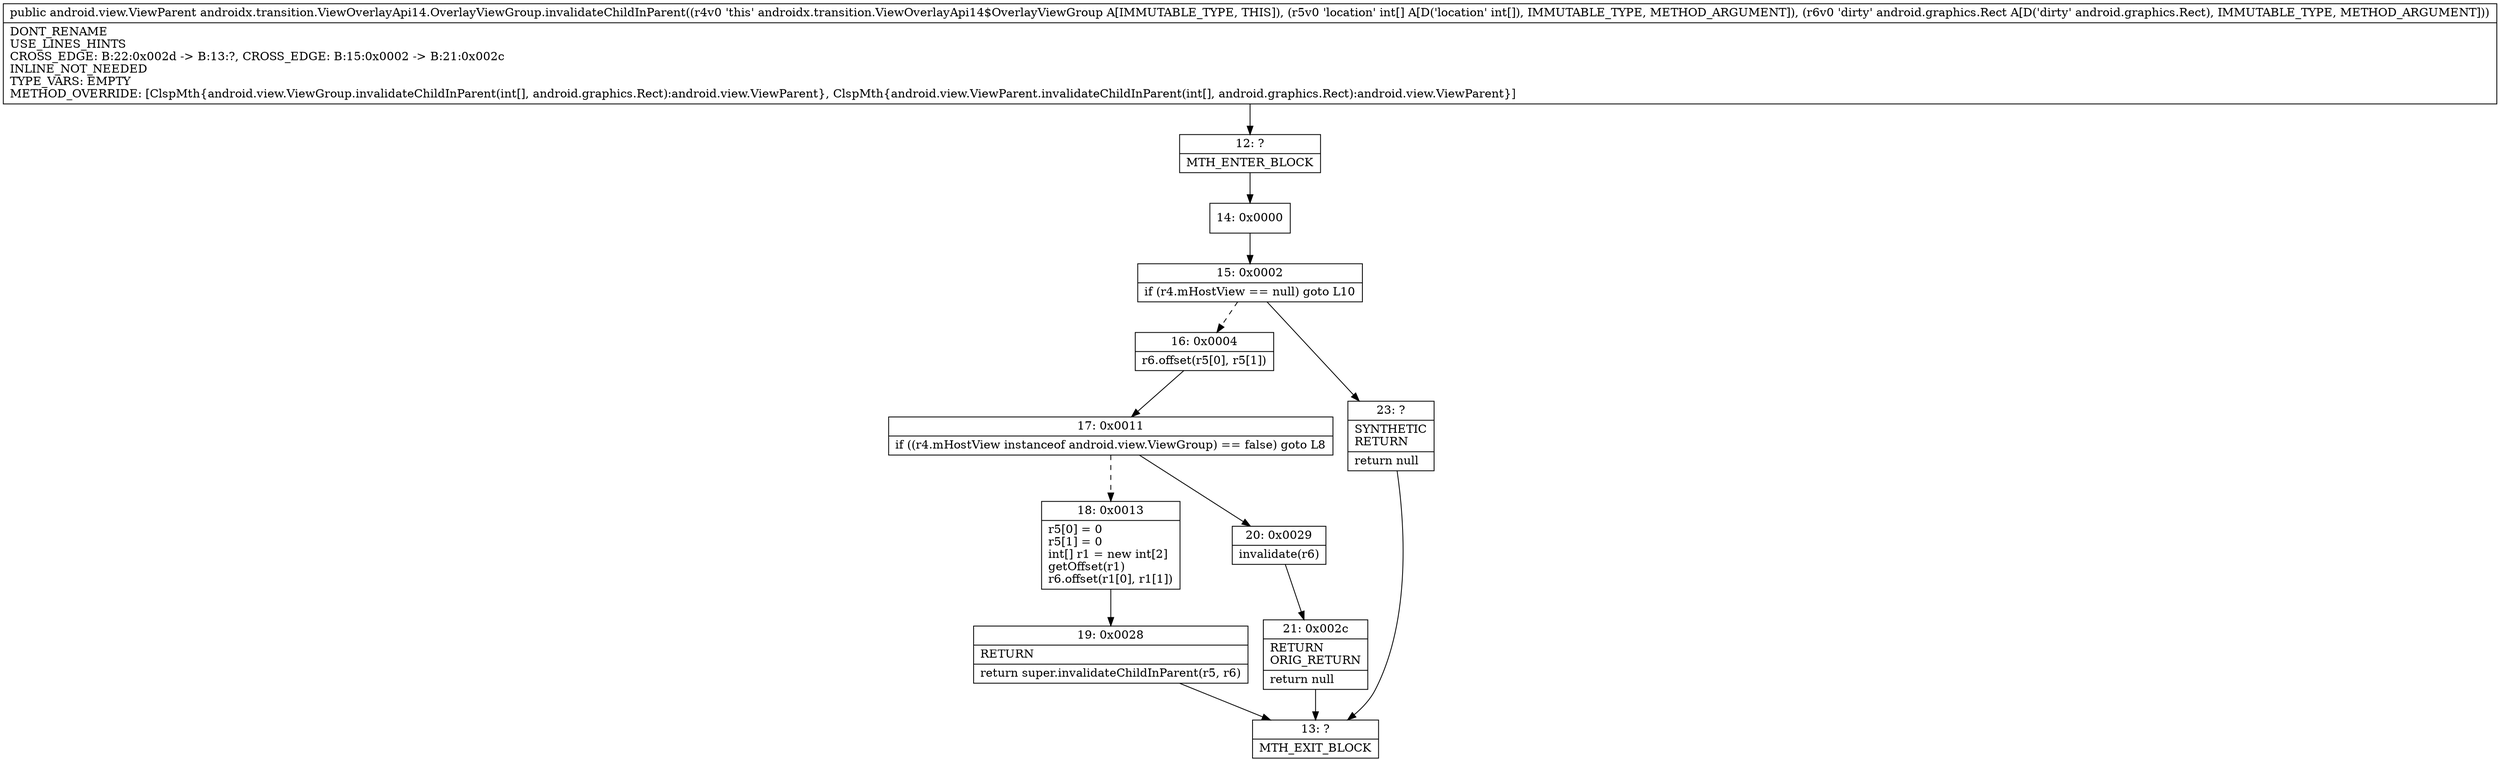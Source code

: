digraph "CFG forandroidx.transition.ViewOverlayApi14.OverlayViewGroup.invalidateChildInParent([ILandroid\/graphics\/Rect;)Landroid\/view\/ViewParent;" {
Node_12 [shape=record,label="{12\:\ ?|MTH_ENTER_BLOCK\l}"];
Node_14 [shape=record,label="{14\:\ 0x0000}"];
Node_15 [shape=record,label="{15\:\ 0x0002|if (r4.mHostView == null) goto L10\l}"];
Node_16 [shape=record,label="{16\:\ 0x0004|r6.offset(r5[0], r5[1])\l}"];
Node_17 [shape=record,label="{17\:\ 0x0011|if ((r4.mHostView instanceof android.view.ViewGroup) == false) goto L8\l}"];
Node_18 [shape=record,label="{18\:\ 0x0013|r5[0] = 0\lr5[1] = 0\lint[] r1 = new int[2]\lgetOffset(r1)\lr6.offset(r1[0], r1[1])\l}"];
Node_19 [shape=record,label="{19\:\ 0x0028|RETURN\l|return super.invalidateChildInParent(r5, r6)\l}"];
Node_13 [shape=record,label="{13\:\ ?|MTH_EXIT_BLOCK\l}"];
Node_20 [shape=record,label="{20\:\ 0x0029|invalidate(r6)\l}"];
Node_21 [shape=record,label="{21\:\ 0x002c|RETURN\lORIG_RETURN\l|return null\l}"];
Node_23 [shape=record,label="{23\:\ ?|SYNTHETIC\lRETURN\l|return null\l}"];
MethodNode[shape=record,label="{public android.view.ViewParent androidx.transition.ViewOverlayApi14.OverlayViewGroup.invalidateChildInParent((r4v0 'this' androidx.transition.ViewOverlayApi14$OverlayViewGroup A[IMMUTABLE_TYPE, THIS]), (r5v0 'location' int[] A[D('location' int[]), IMMUTABLE_TYPE, METHOD_ARGUMENT]), (r6v0 'dirty' android.graphics.Rect A[D('dirty' android.graphics.Rect), IMMUTABLE_TYPE, METHOD_ARGUMENT]))  | DONT_RENAME\lUSE_LINES_HINTS\lCROSS_EDGE: B:22:0x002d \-\> B:13:?, CROSS_EDGE: B:15:0x0002 \-\> B:21:0x002c\lINLINE_NOT_NEEDED\lTYPE_VARS: EMPTY\lMETHOD_OVERRIDE: [ClspMth\{android.view.ViewGroup.invalidateChildInParent(int[], android.graphics.Rect):android.view.ViewParent\}, ClspMth\{android.view.ViewParent.invalidateChildInParent(int[], android.graphics.Rect):android.view.ViewParent\}]\l}"];
MethodNode -> Node_12;Node_12 -> Node_14;
Node_14 -> Node_15;
Node_15 -> Node_16[style=dashed];
Node_15 -> Node_23;
Node_16 -> Node_17;
Node_17 -> Node_18[style=dashed];
Node_17 -> Node_20;
Node_18 -> Node_19;
Node_19 -> Node_13;
Node_20 -> Node_21;
Node_21 -> Node_13;
Node_23 -> Node_13;
}

